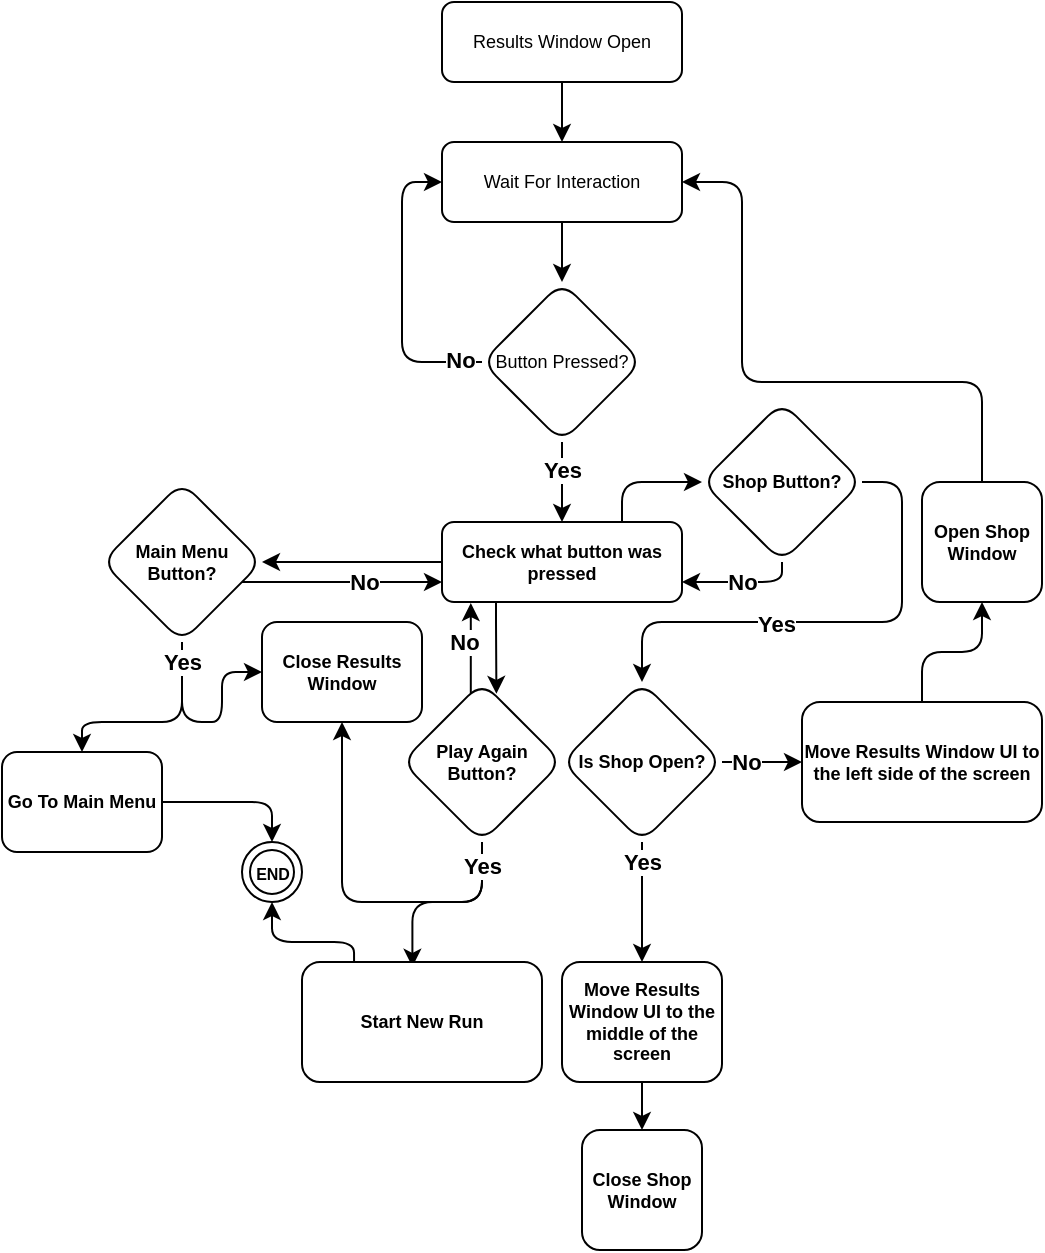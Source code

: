 <mxfile version="21.7.0" type="github">
  <diagram id="C5RBs43oDa-KdzZeNtuy" name="Page-1">
    <mxGraphModel dx="1379" dy="796" grid="1" gridSize="10" guides="1" tooltips="1" connect="1" arrows="1" fold="1" page="1" pageScale="1" pageWidth="827" pageHeight="1169" math="0" shadow="0">
      <root>
        <mxCell id="WIyWlLk6GJQsqaUBKTNV-0" />
        <mxCell id="WIyWlLk6GJQsqaUBKTNV-1" parent="WIyWlLk6GJQsqaUBKTNV-0" />
        <mxCell id="47v-TTcWWAKO6_jb8XwO-3" value="" style="edgeStyle=orthogonalEdgeStyle;rounded=0;orthogonalLoop=1;jettySize=auto;html=1;" edge="1" parent="WIyWlLk6GJQsqaUBKTNV-1" source="WIyWlLk6GJQsqaUBKTNV-3" target="47v-TTcWWAKO6_jb8XwO-2">
          <mxGeometry relative="1" as="geometry" />
        </mxCell>
        <mxCell id="WIyWlLk6GJQsqaUBKTNV-3" value="Results Window Open" style="rounded=1;whiteSpace=wrap;html=1;fontSize=9;glass=0;strokeWidth=1;shadow=0;" parent="WIyWlLk6GJQsqaUBKTNV-1" vertex="1">
          <mxGeometry x="340" y="20" width="120" height="40" as="geometry" />
        </mxCell>
        <mxCell id="47v-TTcWWAKO6_jb8XwO-6" value="" style="edgeStyle=orthogonalEdgeStyle;rounded=0;orthogonalLoop=1;jettySize=auto;html=1;" edge="1" parent="WIyWlLk6GJQsqaUBKTNV-1" source="47v-TTcWWAKO6_jb8XwO-2" target="47v-TTcWWAKO6_jb8XwO-5">
          <mxGeometry relative="1" as="geometry" />
        </mxCell>
        <mxCell id="47v-TTcWWAKO6_jb8XwO-2" value="Wait For Interaction" style="rounded=1;whiteSpace=wrap;html=1;fontSize=9;glass=0;strokeWidth=1;shadow=0;" vertex="1" parent="WIyWlLk6GJQsqaUBKTNV-1">
          <mxGeometry x="340" y="90" width="120" height="40" as="geometry" />
        </mxCell>
        <mxCell id="47v-TTcWWAKO6_jb8XwO-8" style="edgeStyle=orthogonalEdgeStyle;rounded=1;orthogonalLoop=1;jettySize=auto;html=1;entryX=0;entryY=0.5;entryDx=0;entryDy=0;" edge="1" parent="WIyWlLk6GJQsqaUBKTNV-1" source="47v-TTcWWAKO6_jb8XwO-5" target="47v-TTcWWAKO6_jb8XwO-2">
          <mxGeometry relative="1" as="geometry">
            <Array as="points">
              <mxPoint x="320" y="200" />
              <mxPoint x="320" y="110" />
            </Array>
          </mxGeometry>
        </mxCell>
        <mxCell id="47v-TTcWWAKO6_jb8XwO-9" value="&lt;b&gt;&lt;font style=&quot;font-size: 11px;&quot;&gt;No&lt;/font&gt;&lt;/b&gt;" style="edgeLabel;html=1;align=center;verticalAlign=middle;resizable=0;points=[];" vertex="1" connectable="0" parent="47v-TTcWWAKO6_jb8XwO-8">
          <mxGeometry x="-0.844" y="-1" relative="1" as="geometry">
            <mxPoint as="offset" />
          </mxGeometry>
        </mxCell>
        <mxCell id="47v-TTcWWAKO6_jb8XwO-31" style="edgeStyle=orthogonalEdgeStyle;rounded=0;orthogonalLoop=1;jettySize=auto;html=1;entryX=0.5;entryY=0;entryDx=0;entryDy=0;" edge="1" parent="WIyWlLk6GJQsqaUBKTNV-1" source="47v-TTcWWAKO6_jb8XwO-5" target="47v-TTcWWAKO6_jb8XwO-30">
          <mxGeometry relative="1" as="geometry" />
        </mxCell>
        <mxCell id="47v-TTcWWAKO6_jb8XwO-32" value="&lt;b&gt;Yes&lt;/b&gt;" style="edgeLabel;html=1;align=center;verticalAlign=middle;resizable=0;points=[];" vertex="1" connectable="0" parent="47v-TTcWWAKO6_jb8XwO-31">
          <mxGeometry x="-0.312" y="-3" relative="1" as="geometry">
            <mxPoint x="3" as="offset" />
          </mxGeometry>
        </mxCell>
        <mxCell id="47v-TTcWWAKO6_jb8XwO-5" value="Button Pressed?" style="rhombus;whiteSpace=wrap;html=1;fontSize=9;rounded=1;glass=0;strokeWidth=1;shadow=0;" vertex="1" parent="WIyWlLk6GJQsqaUBKTNV-1">
          <mxGeometry x="360" y="160" width="80" height="80" as="geometry" />
        </mxCell>
        <mxCell id="47v-TTcWWAKO6_jb8XwO-50" style="edgeStyle=orthogonalEdgeStyle;rounded=1;orthogonalLoop=1;jettySize=auto;html=1;entryX=1;entryY=0.75;entryDx=0;entryDy=0;exitX=0.5;exitY=1;exitDx=0;exitDy=0;" edge="1" parent="WIyWlLk6GJQsqaUBKTNV-1" source="47v-TTcWWAKO6_jb8XwO-12" target="47v-TTcWWAKO6_jb8XwO-30">
          <mxGeometry relative="1" as="geometry">
            <Array as="points">
              <mxPoint x="510" y="310" />
            </Array>
          </mxGeometry>
        </mxCell>
        <mxCell id="47v-TTcWWAKO6_jb8XwO-51" value="&lt;b&gt;No&lt;/b&gt;" style="edgeLabel;html=1;align=center;verticalAlign=middle;resizable=0;points=[];" vertex="1" connectable="0" parent="47v-TTcWWAKO6_jb8XwO-50">
          <mxGeometry x="-0.47" y="-1" relative="1" as="geometry">
            <mxPoint x="-14" y="1" as="offset" />
          </mxGeometry>
        </mxCell>
        <mxCell id="47v-TTcWWAKO6_jb8XwO-141" style="edgeStyle=orthogonalEdgeStyle;rounded=1;orthogonalLoop=1;jettySize=auto;html=1;entryX=0.5;entryY=0;entryDx=0;entryDy=0;exitX=1;exitY=0.5;exitDx=0;exitDy=0;" edge="1" parent="WIyWlLk6GJQsqaUBKTNV-1" source="47v-TTcWWAKO6_jb8XwO-12" target="47v-TTcWWAKO6_jb8XwO-89">
          <mxGeometry relative="1" as="geometry" />
        </mxCell>
        <mxCell id="47v-TTcWWAKO6_jb8XwO-143" value="&lt;b&gt;Yes&lt;/b&gt;" style="edgeLabel;html=1;align=center;verticalAlign=middle;resizable=0;points=[];" vertex="1" connectable="0" parent="47v-TTcWWAKO6_jb8XwO-141">
          <mxGeometry x="0.222" y="1" relative="1" as="geometry">
            <mxPoint as="offset" />
          </mxGeometry>
        </mxCell>
        <mxCell id="47v-TTcWWAKO6_jb8XwO-12" value="&lt;b&gt;Shop Button?&lt;/b&gt;" style="rhombus;whiteSpace=wrap;html=1;fontSize=9;rounded=1;glass=0;strokeWidth=1;shadow=0;" vertex="1" parent="WIyWlLk6GJQsqaUBKTNV-1">
          <mxGeometry x="470" y="220" width="80" height="80" as="geometry" />
        </mxCell>
        <mxCell id="47v-TTcWWAKO6_jb8XwO-85" style="edgeStyle=orthogonalEdgeStyle;rounded=0;orthogonalLoop=1;jettySize=auto;html=1;entryX=0.12;entryY=1.013;entryDx=0;entryDy=0;entryPerimeter=0;" edge="1" parent="WIyWlLk6GJQsqaUBKTNV-1" source="47v-TTcWWAKO6_jb8XwO-14" target="47v-TTcWWAKO6_jb8XwO-30">
          <mxGeometry relative="1" as="geometry">
            <Array as="points">
              <mxPoint x="354" y="340" />
            </Array>
          </mxGeometry>
        </mxCell>
        <mxCell id="47v-TTcWWAKO6_jb8XwO-86" value="&lt;b&gt;No&lt;/b&gt;" style="edgeLabel;html=1;align=center;verticalAlign=middle;resizable=0;points=[];" vertex="1" connectable="0" parent="47v-TTcWWAKO6_jb8XwO-85">
          <mxGeometry x="0.261" y="-1" relative="1" as="geometry">
            <mxPoint x="-5" y="3" as="offset" />
          </mxGeometry>
        </mxCell>
        <mxCell id="47v-TTcWWAKO6_jb8XwO-124" style="edgeStyle=orthogonalEdgeStyle;rounded=1;orthogonalLoop=1;jettySize=auto;html=1;entryX=0.46;entryY=0.04;entryDx=0;entryDy=0;entryPerimeter=0;" edge="1" parent="WIyWlLk6GJQsqaUBKTNV-1" source="47v-TTcWWAKO6_jb8XwO-14" target="47v-TTcWWAKO6_jb8XwO-75">
          <mxGeometry relative="1" as="geometry">
            <mxPoint x="380" y="530" as="targetPoint" />
            <Array as="points">
              <mxPoint x="360" y="470" />
              <mxPoint x="325" y="470" />
            </Array>
          </mxGeometry>
        </mxCell>
        <mxCell id="47v-TTcWWAKO6_jb8XwO-126" style="edgeStyle=orthogonalEdgeStyle;rounded=1;orthogonalLoop=1;jettySize=auto;html=1;entryX=0.5;entryY=1;entryDx=0;entryDy=0;" edge="1" parent="WIyWlLk6GJQsqaUBKTNV-1" source="47v-TTcWWAKO6_jb8XwO-14" target="47v-TTcWWAKO6_jb8XwO-59">
          <mxGeometry relative="1" as="geometry">
            <Array as="points">
              <mxPoint x="360" y="470" />
              <mxPoint x="290" y="470" />
            </Array>
          </mxGeometry>
        </mxCell>
        <mxCell id="47v-TTcWWAKO6_jb8XwO-155" value="&lt;b&gt;Yes&lt;/b&gt;" style="edgeLabel;html=1;align=center;verticalAlign=middle;resizable=0;points=[];" vertex="1" connectable="0" parent="47v-TTcWWAKO6_jb8XwO-126">
          <mxGeometry x="-0.879" relative="1" as="geometry">
            <mxPoint as="offset" />
          </mxGeometry>
        </mxCell>
        <mxCell id="47v-TTcWWAKO6_jb8XwO-14" value="&lt;b&gt;Play Again Button?&lt;/b&gt;" style="rhombus;whiteSpace=wrap;html=1;fontSize=9;rounded=1;glass=0;strokeWidth=1;shadow=0;" vertex="1" parent="WIyWlLk6GJQsqaUBKTNV-1">
          <mxGeometry x="320" y="360" width="80" height="80" as="geometry" />
        </mxCell>
        <mxCell id="47v-TTcWWAKO6_jb8XwO-53" style="edgeStyle=orthogonalEdgeStyle;rounded=0;orthogonalLoop=1;jettySize=auto;html=1;entryX=0;entryY=0.75;entryDx=0;entryDy=0;" edge="1" parent="WIyWlLk6GJQsqaUBKTNV-1" source="47v-TTcWWAKO6_jb8XwO-19" target="47v-TTcWWAKO6_jb8XwO-30">
          <mxGeometry relative="1" as="geometry">
            <Array as="points">
              <mxPoint x="290" y="310" />
              <mxPoint x="290" y="310" />
            </Array>
          </mxGeometry>
        </mxCell>
        <mxCell id="47v-TTcWWAKO6_jb8XwO-54" value="&lt;b&gt;No&lt;/b&gt;" style="edgeLabel;html=1;align=center;verticalAlign=middle;resizable=0;points=[];" vertex="1" connectable="0" parent="47v-TTcWWAKO6_jb8XwO-53">
          <mxGeometry x="-0.329" y="1" relative="1" as="geometry">
            <mxPoint x="27" y="1" as="offset" />
          </mxGeometry>
        </mxCell>
        <mxCell id="47v-TTcWWAKO6_jb8XwO-60" value="" style="edgeStyle=orthogonalEdgeStyle;rounded=1;orthogonalLoop=1;jettySize=auto;html=1;exitX=0.5;exitY=1;exitDx=0;exitDy=0;entryX=0;entryY=0.5;entryDx=0;entryDy=0;" edge="1" parent="WIyWlLk6GJQsqaUBKTNV-1" source="47v-TTcWWAKO6_jb8XwO-19" target="47v-TTcWWAKO6_jb8XwO-59">
          <mxGeometry relative="1" as="geometry">
            <Array as="points">
              <mxPoint x="210" y="380" />
              <mxPoint x="230" y="380" />
              <mxPoint x="230" y="355" />
            </Array>
          </mxGeometry>
        </mxCell>
        <mxCell id="47v-TTcWWAKO6_jb8XwO-127" style="edgeStyle=orthogonalEdgeStyle;rounded=1;orthogonalLoop=1;jettySize=auto;html=1;entryX=0.5;entryY=0;entryDx=0;entryDy=0;exitX=0.5;exitY=1;exitDx=0;exitDy=0;" edge="1" parent="WIyWlLk6GJQsqaUBKTNV-1" source="47v-TTcWWAKO6_jb8XwO-19" target="47v-TTcWWAKO6_jb8XwO-66">
          <mxGeometry relative="1" as="geometry">
            <Array as="points">
              <mxPoint x="210" y="380" />
              <mxPoint x="160" y="380" />
            </Array>
          </mxGeometry>
        </mxCell>
        <mxCell id="47v-TTcWWAKO6_jb8XwO-128" value="&lt;b&gt;Yes&lt;/b&gt;" style="edgeLabel;html=1;align=center;verticalAlign=middle;resizable=0;points=[];" vertex="1" connectable="0" parent="47v-TTcWWAKO6_jb8XwO-127">
          <mxGeometry x="-0.748" y="-1" relative="1" as="geometry">
            <mxPoint x="1" y="-3" as="offset" />
          </mxGeometry>
        </mxCell>
        <mxCell id="47v-TTcWWAKO6_jb8XwO-19" value="&lt;b&gt;Main Menu Button?&lt;/b&gt;" style="rhombus;whiteSpace=wrap;html=1;fontSize=9;rounded=1;glass=0;strokeWidth=1;shadow=0;" vertex="1" parent="WIyWlLk6GJQsqaUBKTNV-1">
          <mxGeometry x="170" y="260" width="80" height="80" as="geometry" />
        </mxCell>
        <mxCell id="47v-TTcWWAKO6_jb8XwO-49" style="edgeStyle=orthogonalEdgeStyle;rounded=1;orthogonalLoop=1;jettySize=auto;html=1;entryX=0;entryY=0.5;entryDx=0;entryDy=0;exitX=0.75;exitY=0;exitDx=0;exitDy=0;" edge="1" parent="WIyWlLk6GJQsqaUBKTNV-1" source="47v-TTcWWAKO6_jb8XwO-30" target="47v-TTcWWAKO6_jb8XwO-12">
          <mxGeometry relative="1" as="geometry">
            <Array as="points">
              <mxPoint x="430" y="260" />
            </Array>
          </mxGeometry>
        </mxCell>
        <mxCell id="47v-TTcWWAKO6_jb8XwO-52" style="edgeStyle=orthogonalEdgeStyle;rounded=0;orthogonalLoop=1;jettySize=auto;html=1;entryX=1;entryY=0.5;entryDx=0;entryDy=0;" edge="1" parent="WIyWlLk6GJQsqaUBKTNV-1" source="47v-TTcWWAKO6_jb8XwO-30" target="47v-TTcWWAKO6_jb8XwO-19">
          <mxGeometry relative="1" as="geometry" />
        </mxCell>
        <mxCell id="47v-TTcWWAKO6_jb8XwO-83" style="edgeStyle=orthogonalEdgeStyle;rounded=0;orthogonalLoop=1;jettySize=auto;html=1;entryX=0.59;entryY=0.074;entryDx=0;entryDy=0;entryPerimeter=0;" edge="1" parent="WIyWlLk6GJQsqaUBKTNV-1" source="47v-TTcWWAKO6_jb8XwO-30" target="47v-TTcWWAKO6_jb8XwO-14">
          <mxGeometry relative="1" as="geometry">
            <Array as="points">
              <mxPoint x="367" y="330" />
              <mxPoint x="367" y="330" />
            </Array>
          </mxGeometry>
        </mxCell>
        <mxCell id="47v-TTcWWAKO6_jb8XwO-30" value="&lt;b&gt;Check what button was pressed&lt;/b&gt;" style="rounded=1;whiteSpace=wrap;html=1;fontSize=9;glass=0;strokeWidth=1;shadow=0;" vertex="1" parent="WIyWlLk6GJQsqaUBKTNV-1">
          <mxGeometry x="340" y="280" width="120" height="40" as="geometry" />
        </mxCell>
        <mxCell id="47v-TTcWWAKO6_jb8XwO-59" value="&lt;b&gt;Close Results Window&lt;/b&gt;" style="whiteSpace=wrap;html=1;fontSize=9;rounded=1;glass=0;strokeWidth=1;shadow=0;" vertex="1" parent="WIyWlLk6GJQsqaUBKTNV-1">
          <mxGeometry x="250" y="330" width="80" height="50" as="geometry" />
        </mxCell>
        <mxCell id="47v-TTcWWAKO6_jb8XwO-129" style="edgeStyle=orthogonalEdgeStyle;rounded=1;orthogonalLoop=1;jettySize=auto;html=1;entryX=0.5;entryY=0;entryDx=0;entryDy=0;" edge="1" parent="WIyWlLk6GJQsqaUBKTNV-1" source="47v-TTcWWAKO6_jb8XwO-66" target="47v-TTcWWAKO6_jb8XwO-69">
          <mxGeometry relative="1" as="geometry" />
        </mxCell>
        <mxCell id="47v-TTcWWAKO6_jb8XwO-66" value="&lt;b&gt;Go To Main Menu&lt;/b&gt;" style="whiteSpace=wrap;html=1;fontSize=9;rounded=1;glass=0;strokeWidth=1;shadow=0;" vertex="1" parent="WIyWlLk6GJQsqaUBKTNV-1">
          <mxGeometry x="120" y="395" width="80" height="50" as="geometry" />
        </mxCell>
        <mxCell id="47v-TTcWWAKO6_jb8XwO-69" value="&lt;font style=&quot;font-size: 8px;&quot;&gt;&lt;b&gt;END&lt;/b&gt;&lt;/font&gt;" style="ellipse;html=1;shape=endState;" vertex="1" parent="WIyWlLk6GJQsqaUBKTNV-1">
          <mxGeometry x="240" y="440" width="30" height="30" as="geometry" />
        </mxCell>
        <mxCell id="47v-TTcWWAKO6_jb8XwO-122" style="edgeStyle=orthogonalEdgeStyle;rounded=1;orthogonalLoop=1;jettySize=auto;html=1;entryX=0.5;entryY=1;entryDx=0;entryDy=0;exitX=0.217;exitY=0.012;exitDx=0;exitDy=0;exitPerimeter=0;" edge="1" parent="WIyWlLk6GJQsqaUBKTNV-1" source="47v-TTcWWAKO6_jb8XwO-75" target="47v-TTcWWAKO6_jb8XwO-69">
          <mxGeometry relative="1" as="geometry">
            <Array as="points">
              <mxPoint x="296" y="490" />
              <mxPoint x="255" y="490" />
            </Array>
          </mxGeometry>
        </mxCell>
        <mxCell id="47v-TTcWWAKO6_jb8XwO-75" value="&lt;b&gt;Start New Run&lt;/b&gt;" style="whiteSpace=wrap;html=1;fontSize=9;rounded=1;glass=0;strokeWidth=1;shadow=0;" vertex="1" parent="WIyWlLk6GJQsqaUBKTNV-1">
          <mxGeometry x="270" y="500" width="120" height="60" as="geometry" />
        </mxCell>
        <mxCell id="47v-TTcWWAKO6_jb8XwO-154" style="edgeStyle=orthogonalEdgeStyle;rounded=1;orthogonalLoop=1;jettySize=auto;html=1;entryX=1;entryY=0.5;entryDx=0;entryDy=0;" edge="1" parent="WIyWlLk6GJQsqaUBKTNV-1" source="47v-TTcWWAKO6_jb8XwO-79" target="47v-TTcWWAKO6_jb8XwO-2">
          <mxGeometry relative="1" as="geometry">
            <Array as="points">
              <mxPoint x="610" y="210" />
              <mxPoint x="490" y="210" />
              <mxPoint x="490" y="110" />
            </Array>
          </mxGeometry>
        </mxCell>
        <mxCell id="47v-TTcWWAKO6_jb8XwO-79" value="&lt;b&gt;Open Shop Window&lt;br&gt;&lt;/b&gt;" style="whiteSpace=wrap;html=1;fontSize=9;rounded=1;glass=0;strokeWidth=1;shadow=0;" vertex="1" parent="WIyWlLk6GJQsqaUBKTNV-1">
          <mxGeometry x="580" y="260" width="60" height="60" as="geometry" />
        </mxCell>
        <mxCell id="47v-TTcWWAKO6_jb8XwO-140" style="edgeStyle=orthogonalEdgeStyle;rounded=1;orthogonalLoop=1;jettySize=auto;html=1;entryX=0.5;entryY=0;entryDx=0;entryDy=0;" edge="1" parent="WIyWlLk6GJQsqaUBKTNV-1" source="47v-TTcWWAKO6_jb8XwO-89" target="47v-TTcWWAKO6_jb8XwO-139">
          <mxGeometry relative="1" as="geometry" />
        </mxCell>
        <mxCell id="47v-TTcWWAKO6_jb8XwO-144" value="&lt;b&gt;Yes&lt;/b&gt;" style="edgeLabel;html=1;align=center;verticalAlign=middle;resizable=0;points=[];" vertex="1" connectable="0" parent="47v-TTcWWAKO6_jb8XwO-140">
          <mxGeometry x="-0.471" relative="1" as="geometry">
            <mxPoint y="-6" as="offset" />
          </mxGeometry>
        </mxCell>
        <mxCell id="47v-TTcWWAKO6_jb8XwO-146" style="edgeStyle=orthogonalEdgeStyle;rounded=0;orthogonalLoop=1;jettySize=auto;html=1;entryX=0;entryY=0.5;entryDx=0;entryDy=0;" edge="1" parent="WIyWlLk6GJQsqaUBKTNV-1" source="47v-TTcWWAKO6_jb8XwO-89" target="47v-TTcWWAKO6_jb8XwO-107">
          <mxGeometry relative="1" as="geometry" />
        </mxCell>
        <mxCell id="47v-TTcWWAKO6_jb8XwO-147" value="&lt;b&gt;No&lt;/b&gt;" style="edgeLabel;html=1;align=center;verticalAlign=middle;resizable=0;points=[];" vertex="1" connectable="0" parent="47v-TTcWWAKO6_jb8XwO-146">
          <mxGeometry x="-0.424" relative="1" as="geometry">
            <mxPoint as="offset" />
          </mxGeometry>
        </mxCell>
        <mxCell id="47v-TTcWWAKO6_jb8XwO-89" value="&lt;b&gt;Is Shop Open?&lt;/b&gt;" style="rhombus;whiteSpace=wrap;html=1;fontSize=9;rounded=1;glass=0;strokeWidth=1;shadow=0;" vertex="1" parent="WIyWlLk6GJQsqaUBKTNV-1">
          <mxGeometry x="400" y="360" width="80" height="80" as="geometry" />
        </mxCell>
        <mxCell id="47v-TTcWWAKO6_jb8XwO-98" value="&lt;b&gt;Close Shop Window&lt;/b&gt;" style="whiteSpace=wrap;html=1;fontSize=9;rounded=1;glass=0;strokeWidth=1;shadow=0;" vertex="1" parent="WIyWlLk6GJQsqaUBKTNV-1">
          <mxGeometry x="410" y="584" width="60" height="60" as="geometry" />
        </mxCell>
        <mxCell id="47v-TTcWWAKO6_jb8XwO-153" style="edgeStyle=orthogonalEdgeStyle;rounded=1;orthogonalLoop=1;jettySize=auto;html=1;entryX=0.5;entryY=1;entryDx=0;entryDy=0;" edge="1" parent="WIyWlLk6GJQsqaUBKTNV-1" source="47v-TTcWWAKO6_jb8XwO-107" target="47v-TTcWWAKO6_jb8XwO-79">
          <mxGeometry relative="1" as="geometry" />
        </mxCell>
        <mxCell id="47v-TTcWWAKO6_jb8XwO-107" value="&lt;b&gt;Move Results Window UI to the left side of the screen&lt;/b&gt;" style="whiteSpace=wrap;html=1;fontSize=9;rounded=1;glass=0;strokeWidth=1;shadow=0;" vertex="1" parent="WIyWlLk6GJQsqaUBKTNV-1">
          <mxGeometry x="520" y="370" width="120" height="60" as="geometry" />
        </mxCell>
        <mxCell id="47v-TTcWWAKO6_jb8XwO-150" style="edgeStyle=orthogonalEdgeStyle;rounded=0;orthogonalLoop=1;jettySize=auto;html=1;entryX=0.5;entryY=0;entryDx=0;entryDy=0;" edge="1" parent="WIyWlLk6GJQsqaUBKTNV-1" source="47v-TTcWWAKO6_jb8XwO-139" target="47v-TTcWWAKO6_jb8XwO-98">
          <mxGeometry relative="1" as="geometry" />
        </mxCell>
        <mxCell id="47v-TTcWWAKO6_jb8XwO-139" value="&lt;b&gt;Move Results Window UI to the middle of the screen&lt;/b&gt;" style="whiteSpace=wrap;html=1;fontSize=9;rounded=1;glass=0;strokeWidth=1;shadow=0;" vertex="1" parent="WIyWlLk6GJQsqaUBKTNV-1">
          <mxGeometry x="400" y="500" width="80" height="60" as="geometry" />
        </mxCell>
      </root>
    </mxGraphModel>
  </diagram>
</mxfile>

